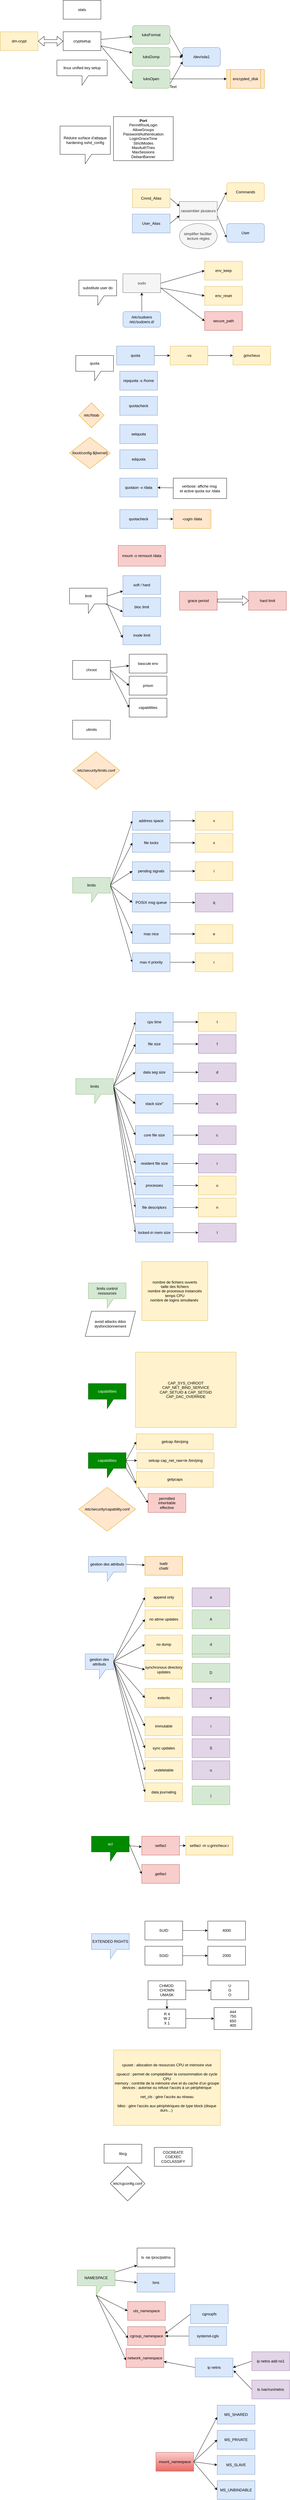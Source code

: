 <mxfile>
    <diagram id="hJlC-j1czO7JjAZC4sD-" name="Page-1">
        <mxGraphModel dx="1338" dy="501" grid="1" gridSize="10" guides="1" tooltips="1" connect="1" arrows="1" fold="1" page="1" pageScale="1" pageWidth="827" pageHeight="1169" math="0" shadow="0">
            <root>
                <mxCell id="0"/>
                <mxCell id="1" parent="0"/>
                <mxCell id="2" value="stats" style="rounded=0;whiteSpace=wrap;html=1;" vertex="1" parent="1">
                    <mxGeometry x="50" y="20" width="120" height="60" as="geometry"/>
                </mxCell>
                <mxCell id="16" style="edgeStyle=none;html=1;" edge="1" parent="1" source="3" target="5">
                    <mxGeometry relative="1" as="geometry"/>
                </mxCell>
                <mxCell id="17" style="edgeStyle=none;html=1;exitX=1;exitY=0.75;exitDx=0;exitDy=0;" edge="1" parent="1" source="3" target="6">
                    <mxGeometry relative="1" as="geometry"/>
                </mxCell>
                <mxCell id="18" style="edgeStyle=none;html=1;exitX=1;exitY=0.75;exitDx=0;exitDy=0;entryX=0;entryY=0.75;entryDx=0;entryDy=0;" edge="1" parent="1" source="3" target="7">
                    <mxGeometry relative="1" as="geometry"/>
                </mxCell>
                <mxCell id="3" value="cryptsetup" style="rounded=0;whiteSpace=wrap;html=1;" vertex="1" parent="1">
                    <mxGeometry x="50" y="120" width="120" height="60" as="geometry"/>
                </mxCell>
                <mxCell id="22" style="edgeStyle=none;html=1;exitX=1;exitY=0.5;exitDx=0;exitDy=0;entryX=0;entryY=0.5;entryDx=0;entryDy=0;" edge="1" parent="1" source="5" target="13">
                    <mxGeometry relative="1" as="geometry"/>
                </mxCell>
                <mxCell id="5" value="luksFormat" style="rounded=1;whiteSpace=wrap;html=1;fillColor=#d5e8d4;strokeColor=#82b366;" vertex="1" parent="1">
                    <mxGeometry x="270" y="100" width="120" height="60" as="geometry"/>
                </mxCell>
                <mxCell id="19" style="edgeStyle=none;html=1;exitX=1;exitY=0.5;exitDx=0;exitDy=0;" edge="1" parent="1" source="6" target="13">
                    <mxGeometry relative="1" as="geometry"/>
                </mxCell>
                <mxCell id="6" value="luksDump" style="rounded=1;whiteSpace=wrap;html=1;fillColor=#d5e8d4;strokeColor=#82b366;" vertex="1" parent="1">
                    <mxGeometry x="270" y="170" width="120" height="60" as="geometry"/>
                </mxCell>
                <mxCell id="20" style="edgeStyle=none;html=1;exitX=1;exitY=0.5;exitDx=0;exitDy=0;" edge="1" parent="1" source="7" target="12">
                    <mxGeometry relative="1" as="geometry">
                        <Array as="points">
                            <mxPoint x="410" y="270"/>
                        </Array>
                    </mxGeometry>
                </mxCell>
                <mxCell id="21" style="edgeStyle=none;html=1;exitX=1;exitY=0.75;exitDx=0;exitDy=0;entryX=0;entryY=0.75;entryDx=0;entryDy=0;" edge="1" parent="1" source="7" target="13">
                    <mxGeometry relative="1" as="geometry"/>
                </mxCell>
                <mxCell id="7" value="luksOpen" style="rounded=1;whiteSpace=wrap;html=1;fillColor=#d5e8d4;strokeColor=#82b366;" vertex="1" parent="1">
                    <mxGeometry x="270" y="240" width="120" height="60" as="geometry"/>
                </mxCell>
                <mxCell id="12" value="encrypted_disk" style="shape=process;whiteSpace=wrap;html=1;backgroundOutline=1;fillColor=#ffe6cc;strokeColor=#d79b00;" vertex="1" parent="1">
                    <mxGeometry x="570" y="240" width="120" height="60" as="geometry"/>
                </mxCell>
                <mxCell id="13" value="/dev/sda1" style="rounded=1;whiteSpace=wrap;html=1;fillColor=#dae8fc;strokeColor=#6c8ebf;" vertex="1" parent="1">
                    <mxGeometry x="430" y="170" width="120" height="60" as="geometry"/>
                </mxCell>
                <mxCell id="23" value="Text" style="text;html=1;strokeColor=none;fillColor=none;align=center;verticalAlign=middle;whiteSpace=wrap;rounded=0;" vertex="1" parent="1">
                    <mxGeometry x="370" y="280" width="60" height="30" as="geometry"/>
                </mxCell>
                <mxCell id="25" value="linux unified key setup" style="shape=callout;whiteSpace=wrap;html=1;perimeter=calloutPerimeter;" vertex="1" parent="1">
                    <mxGeometry x="30" y="210" width="160" height="80" as="geometry"/>
                </mxCell>
                <mxCell id="26" value="dm-crypt" style="rounded=0;whiteSpace=wrap;html=1;fillColor=#fff2cc;strokeColor=#d6b656;" vertex="1" parent="1">
                    <mxGeometry x="-150" y="120" width="120" height="60" as="geometry"/>
                </mxCell>
                <mxCell id="28" value="" style="shape=flexArrow;endArrow=classic;startArrow=classic;html=1;entryX=0;entryY=0.5;entryDx=0;entryDy=0;exitX=1;exitY=0.5;exitDx=0;exitDy=0;" edge="1" parent="1" source="26" target="3">
                    <mxGeometry width="100" height="100" relative="1" as="geometry">
                        <mxPoint x="-110" y="170" as="sourcePoint"/>
                        <mxPoint x="-10" y="70" as="targetPoint"/>
                    </mxGeometry>
                </mxCell>
                <mxCell id="29" value="&lt;b&gt;Port&lt;br&gt;&lt;/b&gt;PermitRootLogin&lt;br&gt;AllowGroups&lt;br&gt;PasswordAuthentication&lt;br&gt;LoginGraceTime&lt;br&gt;StrictModes&lt;br&gt;MaxAuthTries&lt;br&gt;MaxSessions&lt;br&gt;DebianBanner" style="rounded=0;whiteSpace=wrap;html=1;" vertex="1" parent="1">
                    <mxGeometry x="210" y="390" width="190" height="140" as="geometry"/>
                </mxCell>
                <mxCell id="30" value="Réduire surface d'attaque&lt;br&gt;hardening sshd_config" style="shape=callout;whiteSpace=wrap;html=1;perimeter=calloutPerimeter;" vertex="1" parent="1">
                    <mxGeometry x="40" y="420" width="160" height="120" as="geometry"/>
                </mxCell>
                <mxCell id="36" style="edgeStyle=none;html=1;exitX=1;exitY=0.5;exitDx=0;exitDy=0;entryX=0;entryY=0.25;entryDx=0;entryDy=0;" edge="1" parent="1" source="31" target="33">
                    <mxGeometry relative="1" as="geometry"/>
                </mxCell>
                <mxCell id="31" value="Cmnd_Alias" style="rounded=0;whiteSpace=wrap;html=1;fillColor=#fff2cc;strokeColor=#d6b656;" vertex="1" parent="1">
                    <mxGeometry x="270" y="620" width="120" height="60" as="geometry"/>
                </mxCell>
                <mxCell id="37" style="edgeStyle=none;html=1;exitX=1;exitY=0.5;exitDx=0;exitDy=0;entryX=0;entryY=0.75;entryDx=0;entryDy=0;" edge="1" parent="1" source="32" target="33">
                    <mxGeometry relative="1" as="geometry"/>
                </mxCell>
                <mxCell id="32" value="User_Alias" style="rounded=0;whiteSpace=wrap;html=1;fillColor=#dae8fc;strokeColor=#6c8ebf;" vertex="1" parent="1">
                    <mxGeometry x="270" y="700" width="120" height="60" as="geometry"/>
                </mxCell>
                <mxCell id="38" style="edgeStyle=none;html=1;exitX=1;exitY=0.5;exitDx=0;exitDy=0;entryX=0;entryY=0.5;entryDx=0;entryDy=0;" edge="1" parent="1" source="33" target="35">
                    <mxGeometry relative="1" as="geometry"/>
                </mxCell>
                <mxCell id="39" style="edgeStyle=none;html=1;exitX=1;exitY=0.75;exitDx=0;exitDy=0;entryX=0;entryY=0.75;entryDx=0;entryDy=0;" edge="1" parent="1" source="33" target="34">
                    <mxGeometry relative="1" as="geometry"/>
                </mxCell>
                <mxCell id="33" value="rassembler plusieurs" style="rounded=0;whiteSpace=wrap;html=1;fillColor=#f5f5f5;fontColor=#333333;strokeColor=#666666;" vertex="1" parent="1">
                    <mxGeometry x="420" y="660" width="120" height="60" as="geometry"/>
                </mxCell>
                <mxCell id="34" value="User" style="rounded=1;whiteSpace=wrap;html=1;fillColor=#dae8fc;strokeColor=#6c8ebf;" vertex="1" parent="1">
                    <mxGeometry x="570" y="730" width="120" height="60" as="geometry"/>
                </mxCell>
                <mxCell id="35" value="Commands" style="rounded=1;whiteSpace=wrap;html=1;fillColor=#fff2cc;strokeColor=#d6b656;" vertex="1" parent="1">
                    <mxGeometry x="570" y="600" width="120" height="60" as="geometry"/>
                </mxCell>
                <mxCell id="40" value="simplifier faciliter&amp;nbsp;&lt;br&gt;lecture règles" style="ellipse;whiteSpace=wrap;html=1;fillColor=#f5f5f5;fontColor=#333333;strokeColor=#666666;" vertex="1" parent="1">
                    <mxGeometry x="420" y="730" width="120" height="80" as="geometry"/>
                </mxCell>
                <mxCell id="41" value="env_keep" style="rounded=0;whiteSpace=wrap;html=1;fillColor=#fff2cc;strokeColor=#d6b656;" vertex="1" parent="1">
                    <mxGeometry x="500" y="850" width="120" height="60" as="geometry"/>
                </mxCell>
                <mxCell id="42" value="env_reset" style="rounded=0;whiteSpace=wrap;html=1;fillColor=#fff2cc;strokeColor=#d6b656;" vertex="1" parent="1">
                    <mxGeometry x="500" y="930" width="120" height="60" as="geometry"/>
                </mxCell>
                <mxCell id="44" style="edgeStyle=none;html=1;exitX=1;exitY=0.5;exitDx=0;exitDy=0;entryX=0;entryY=0.5;entryDx=0;entryDy=0;" edge="1" parent="1" source="43" target="41">
                    <mxGeometry relative="1" as="geometry"/>
                </mxCell>
                <mxCell id="45" style="edgeStyle=none;html=1;exitX=1;exitY=0.75;exitDx=0;exitDy=0;entryX=0;entryY=0.5;entryDx=0;entryDy=0;" edge="1" parent="1" source="43" target="42">
                    <mxGeometry relative="1" as="geometry"/>
                </mxCell>
                <mxCell id="47" style="edgeStyle=none;html=1;exitX=1;exitY=0.75;exitDx=0;exitDy=0;entryX=0;entryY=0.5;entryDx=0;entryDy=0;" edge="1" parent="1" source="43" target="46">
                    <mxGeometry relative="1" as="geometry"/>
                </mxCell>
                <mxCell id="43" value="sudo" style="rounded=0;whiteSpace=wrap;html=1;fillColor=#f5f5f5;fontColor=#333333;strokeColor=#666666;" vertex="1" parent="1">
                    <mxGeometry x="240" y="890" width="120" height="60" as="geometry"/>
                </mxCell>
                <mxCell id="46" value="secure_path" style="rounded=0;whiteSpace=wrap;html=1;fillColor=#f8cecc;strokeColor=#b85450;" vertex="1" parent="1">
                    <mxGeometry x="500" y="1010" width="120" height="60" as="geometry"/>
                </mxCell>
                <mxCell id="50" style="edgeStyle=none;html=1;entryX=0.5;entryY=1;entryDx=0;entryDy=0;" edge="1" parent="1" source="49" target="43">
                    <mxGeometry relative="1" as="geometry"/>
                </mxCell>
                <mxCell id="49" value="/etc/sudoers&lt;br&gt;/etc/sudoers.d/" style="rounded=1;whiteSpace=wrap;html=1;fillColor=#dae8fc;strokeColor=#6c8ebf;" vertex="1" parent="1">
                    <mxGeometry x="240" y="1010" width="120" height="50" as="geometry"/>
                </mxCell>
                <mxCell id="51" value="substitute user do" style="shape=callout;whiteSpace=wrap;html=1;perimeter=calloutPerimeter;" vertex="1" parent="1">
                    <mxGeometry x="100" y="910" width="120" height="80" as="geometry"/>
                </mxCell>
                <mxCell id="73" style="edgeStyle=none;html=1;exitX=1;exitY=0.5;exitDx=0;exitDy=0;entryX=0;entryY=0.5;entryDx=0;entryDy=0;" edge="1" parent="1" source="52" target="54">
                    <mxGeometry relative="1" as="geometry"/>
                </mxCell>
                <mxCell id="52" value="quota" style="rounded=0;whiteSpace=wrap;html=1;fillColor=#dae8fc;strokeColor=#6c8ebf;" vertex="1" parent="1">
                    <mxGeometry x="220" y="1120" width="120" height="60" as="geometry"/>
                </mxCell>
                <mxCell id="58" value="" style="edgeStyle=none;html=1;" edge="1" parent="1" source="54" target="57">
                    <mxGeometry relative="1" as="geometry"/>
                </mxCell>
                <mxCell id="54" value="-vs" style="rounded=0;whiteSpace=wrap;html=1;fillColor=#fff2cc;strokeColor=#d6b656;" vertex="1" parent="1">
                    <mxGeometry x="390" y="1120" width="120" height="60" as="geometry"/>
                </mxCell>
                <mxCell id="57" value="grincheux" style="rounded=0;whiteSpace=wrap;html=1;fillColor=#fff2cc;strokeColor=#d6b656;" vertex="1" parent="1">
                    <mxGeometry x="590" y="1120" width="120" height="60" as="geometry"/>
                </mxCell>
                <mxCell id="59" value="repquota -s /home" style="whiteSpace=wrap;html=1;fillColor=#dae8fc;strokeColor=#6c8ebf;" vertex="1" parent="1">
                    <mxGeometry x="230" y="1200" width="120" height="60" as="geometry"/>
                </mxCell>
                <mxCell id="60" value="quota" style="shape=callout;whiteSpace=wrap;html=1;perimeter=calloutPerimeter;" vertex="1" parent="1">
                    <mxGeometry x="90" y="1150" width="120" height="80" as="geometry"/>
                </mxCell>
                <mxCell id="61" value="quotacheck" style="rounded=0;whiteSpace=wrap;html=1;fillColor=#dae8fc;strokeColor=#6c8ebf;" vertex="1" parent="1">
                    <mxGeometry x="230" y="1280" width="120" height="60" as="geometry"/>
                </mxCell>
                <mxCell id="62" value="setfacl -m u:grincheux:r" style="rounded=0;whiteSpace=wrap;html=1;fillColor=#fff2cc;strokeColor=#d6b656;" vertex="1" parent="1">
                    <mxGeometry x="440" y="5860" width="150" height="60" as="geometry"/>
                </mxCell>
                <mxCell id="63" value="setquota" style="whiteSpace=wrap;html=1;fillColor=#dae8fc;strokeColor=#6c8ebf;" vertex="1" parent="1">
                    <mxGeometry x="230" y="1370" width="120" height="60" as="geometry"/>
                </mxCell>
                <mxCell id="64" value="edquota" style="whiteSpace=wrap;html=1;fillColor=#dae8fc;strokeColor=#6c8ebf;" vertex="1" parent="1">
                    <mxGeometry x="230" y="1450" width="120" height="60" as="geometry"/>
                </mxCell>
                <mxCell id="65" value="quotaon -v /data" style="whiteSpace=wrap;html=1;fillColor=#dae8fc;strokeColor=#6c8ebf;" vertex="1" parent="1">
                    <mxGeometry x="230" y="1540" width="120" height="60" as="geometry"/>
                </mxCell>
                <mxCell id="67" style="edgeStyle=none;html=1;entryX=1;entryY=0.5;entryDx=0;entryDy=0;" edge="1" parent="1" source="66" target="65">
                    <mxGeometry relative="1" as="geometry"/>
                </mxCell>
                <mxCell id="66" value="verbose: affiche msg&amp;nbsp;&lt;br&gt;et active quota sur /data" style="whiteSpace=wrap;html=1;" vertex="1" parent="1">
                    <mxGeometry x="400" y="1540" width="170" height="65" as="geometry"/>
                </mxCell>
                <mxCell id="71" style="edgeStyle=none;html=1;exitX=1;exitY=0.5;exitDx=0;exitDy=0;entryX=0;entryY=0.5;entryDx=0;entryDy=0;" edge="1" parent="1" source="68" target="70">
                    <mxGeometry relative="1" as="geometry"/>
                </mxCell>
                <mxCell id="68" value="quotacheck" style="whiteSpace=wrap;html=1;fillColor=#dae8fc;strokeColor=#6c8ebf;" vertex="1" parent="1">
                    <mxGeometry x="230" y="1640" width="120" height="60" as="geometry"/>
                </mxCell>
                <mxCell id="70" value="-cugm /data" style="whiteSpace=wrap;html=1;fillColor=#ffe6cc;strokeColor=#d79b00;" vertex="1" parent="1">
                    <mxGeometry x="400" y="1640" width="120" height="60" as="geometry"/>
                </mxCell>
                <mxCell id="72" value="mount -o remount /data" style="rounded=0;whiteSpace=wrap;html=1;fillColor=#f8cecc;strokeColor=#b85450;" vertex="1" parent="1">
                    <mxGeometry x="225" y="1754" width="150" height="66" as="geometry"/>
                </mxCell>
                <mxCell id="75" value="/etc/fstab" style="rhombus;whiteSpace=wrap;html=1;fillColor=#ffe6cc;strokeColor=#d79b00;" vertex="1" parent="1">
                    <mxGeometry x="100" y="1300" width="80" height="80" as="geometry"/>
                </mxCell>
                <mxCell id="76" value="/boot/config-${kernel}" style="rhombus;whiteSpace=wrap;html=1;fillColor=#ffe6cc;strokeColor=#d79b00;" vertex="1" parent="1">
                    <mxGeometry x="70" y="1410" width="130" height="100" as="geometry"/>
                </mxCell>
                <mxCell id="84" style="edgeStyle=none;html=1;exitX=0;exitY=0;exitDx=120;exitDy=25;exitPerimeter=0;" edge="1" parent="1" source="77" target="79">
                    <mxGeometry relative="1" as="geometry"/>
                </mxCell>
                <mxCell id="85" style="edgeStyle=none;html=1;entryX=0;entryY=0.75;entryDx=0;entryDy=0;" edge="1" parent="1" source="77" target="81">
                    <mxGeometry relative="1" as="geometry"/>
                </mxCell>
                <mxCell id="87" style="edgeStyle=none;html=1;exitX=0;exitY=0;exitDx=120;exitDy=50;exitPerimeter=0;entryX=-0.008;entryY=0.633;entryDx=0;entryDy=0;entryPerimeter=0;" edge="1" parent="1" source="77" target="83">
                    <mxGeometry relative="1" as="geometry"/>
                </mxCell>
                <mxCell id="77" value="limit" style="shape=callout;whiteSpace=wrap;html=1;perimeter=calloutPerimeter;" vertex="1" parent="1">
                    <mxGeometry x="70" y="1890" width="120" height="80" as="geometry"/>
                </mxCell>
                <mxCell id="79" value="soft / hard" style="rounded=0;whiteSpace=wrap;html=1;fillColor=#dae8fc;strokeColor=#6c8ebf;" vertex="1" parent="1">
                    <mxGeometry x="240" y="1850" width="120" height="60" as="geometry"/>
                </mxCell>
                <mxCell id="81" value="bloc limit" style="rounded=0;whiteSpace=wrap;html=1;fillColor=#dae8fc;strokeColor=#6c8ebf;" vertex="1" parent="1">
                    <mxGeometry x="240" y="1920" width="120" height="60" as="geometry"/>
                </mxCell>
                <mxCell id="83" value="inode limit" style="rounded=0;whiteSpace=wrap;html=1;fillColor=#dae8fc;strokeColor=#6c8ebf;" vertex="1" parent="1">
                    <mxGeometry x="240" y="2010" width="120" height="60" as="geometry"/>
                </mxCell>
                <mxCell id="88" value="grace period" style="rounded=0;whiteSpace=wrap;html=1;fillColor=#f8cecc;strokeColor=#b85450;" vertex="1" parent="1">
                    <mxGeometry x="420" y="1900" width="120" height="60" as="geometry"/>
                </mxCell>
                <mxCell id="89" value="" style="shape=flexArrow;endArrow=classic;html=1;" edge="1" parent="1">
                    <mxGeometry width="50" height="50" relative="1" as="geometry">
                        <mxPoint x="540" y="1929.5" as="sourcePoint"/>
                        <mxPoint x="640" y="1929.5" as="targetPoint"/>
                    </mxGeometry>
                </mxCell>
                <mxCell id="90" value="hard limit" style="whiteSpace=wrap;html=1;fillColor=#f8cecc;strokeColor=#b85450;" vertex="1" parent="1">
                    <mxGeometry x="640" y="1900" width="120" height="60" as="geometry"/>
                </mxCell>
                <mxCell id="100" style="edgeStyle=none;html=1;" edge="1" parent="1" source="91" target="94">
                    <mxGeometry relative="1" as="geometry"/>
                </mxCell>
                <mxCell id="101" style="edgeStyle=none;html=1;exitX=1;exitY=0.5;exitDx=0;exitDy=0;entryX=0;entryY=0.5;entryDx=0;entryDy=0;" edge="1" parent="1" source="91" target="95">
                    <mxGeometry relative="1" as="geometry"/>
                </mxCell>
                <mxCell id="102" style="edgeStyle=none;html=1;exitX=1;exitY=0.5;exitDx=0;exitDy=0;entryX=0;entryY=0.5;entryDx=0;entryDy=0;" edge="1" parent="1" source="91" target="97">
                    <mxGeometry relative="1" as="geometry"/>
                </mxCell>
                <mxCell id="91" value="chroot" style="whiteSpace=wrap;html=1;" vertex="1" parent="1">
                    <mxGeometry x="80" y="2120" width="120" height="60" as="geometry"/>
                </mxCell>
                <mxCell id="94" value="bascule env" style="whiteSpace=wrap;html=1;" vertex="1" parent="1">
                    <mxGeometry x="260" y="2100" width="120" height="60" as="geometry"/>
                </mxCell>
                <mxCell id="95" value="prison" style="whiteSpace=wrap;html=1;" vertex="1" parent="1">
                    <mxGeometry x="260" y="2170" width="120" height="60" as="geometry"/>
                </mxCell>
                <mxCell id="97" value="capabilities" style="whiteSpace=wrap;html=1;" vertex="1" parent="1">
                    <mxGeometry x="260" y="2240" width="120" height="60" as="geometry"/>
                </mxCell>
                <mxCell id="98" value="ulimits" style="whiteSpace=wrap;html=1;" vertex="1" parent="1">
                    <mxGeometry x="80" y="2310" width="120" height="60" as="geometry"/>
                </mxCell>
                <mxCell id="99" value="/etc/security/limits.conf" style="rhombus;whiteSpace=wrap;html=1;fillColor=#ffe6cc;strokeColor=#d79b00;" vertex="1" parent="1">
                    <mxGeometry x="80" y="2410" width="150" height="120" as="geometry"/>
                </mxCell>
                <mxCell id="125" style="edgeStyle=none;html=1;exitX=0;exitY=0;exitDx=120;exitDy=25;exitPerimeter=0;entryX=0;entryY=0.5;entryDx=0;entryDy=0;" edge="1" parent="1" source="103" target="106">
                    <mxGeometry relative="1" as="geometry"/>
                </mxCell>
                <mxCell id="126" style="edgeStyle=none;html=1;exitX=0;exitY=0;exitDx=120;exitDy=25;exitPerimeter=0;entryX=0;entryY=0.5;entryDx=0;entryDy=0;" edge="1" parent="1" source="103" target="107">
                    <mxGeometry relative="1" as="geometry"/>
                </mxCell>
                <mxCell id="127" style="edgeStyle=none;html=1;exitX=0;exitY=0;exitDx=120;exitDy=25;exitPerimeter=0;entryX=0;entryY=0.5;entryDx=0;entryDy=0;" edge="1" parent="1" source="103" target="108">
                    <mxGeometry relative="1" as="geometry"/>
                </mxCell>
                <mxCell id="128" style="edgeStyle=none;html=1;exitX=0;exitY=0;exitDx=120;exitDy=25;exitPerimeter=0;entryX=0;entryY=0.5;entryDx=0;entryDy=0;" edge="1" parent="1" source="103" target="109">
                    <mxGeometry relative="1" as="geometry"/>
                </mxCell>
                <mxCell id="129" style="edgeStyle=none;html=1;exitX=0;exitY=0;exitDx=120;exitDy=25;exitPerimeter=0;entryX=0;entryY=0.5;entryDx=0;entryDy=0;" edge="1" parent="1" source="103" target="110">
                    <mxGeometry relative="1" as="geometry"/>
                </mxCell>
                <mxCell id="130" style="edgeStyle=none;html=1;exitX=0;exitY=0;exitDx=120;exitDy=25;exitPerimeter=0;entryX=0;entryY=0.5;entryDx=0;entryDy=0;" edge="1" parent="1" source="103" target="111">
                    <mxGeometry relative="1" as="geometry"/>
                </mxCell>
                <mxCell id="103" value="limits" style="shape=callout;whiteSpace=wrap;html=1;perimeter=calloutPerimeter;fillColor=#d5e8d4;strokeColor=#82b366;" vertex="1" parent="1">
                    <mxGeometry x="80" y="2810" width="120" height="80" as="geometry"/>
                </mxCell>
                <mxCell id="113" value="" style="edgeStyle=none;html=1;" edge="1" parent="1" source="106" target="112">
                    <mxGeometry relative="1" as="geometry"/>
                </mxCell>
                <mxCell id="106" value="address space" style="rounded=0;whiteSpace=wrap;html=1;fillColor=#dae8fc;strokeColor=#6c8ebf;" vertex="1" parent="1">
                    <mxGeometry x="270" y="2600" width="120" height="60" as="geometry"/>
                </mxCell>
                <mxCell id="116" value="" style="edgeStyle=none;html=1;" edge="1" parent="1" source="107" target="115">
                    <mxGeometry relative="1" as="geometry"/>
                </mxCell>
                <mxCell id="107" value="file locks" style="whiteSpace=wrap;html=1;fillColor=#dae8fc;strokeColor=#6c8ebf;" vertex="1" parent="1">
                    <mxGeometry x="270" y="2670" width="120" height="60" as="geometry"/>
                </mxCell>
                <mxCell id="118" value="" style="edgeStyle=none;html=1;" edge="1" parent="1" source="108" target="117">
                    <mxGeometry relative="1" as="geometry"/>
                </mxCell>
                <mxCell id="108" value="pending signals" style="whiteSpace=wrap;html=1;fillColor=#dae8fc;strokeColor=#6c8ebf;" vertex="1" parent="1">
                    <mxGeometry x="270" y="2760" width="120" height="60" as="geometry"/>
                </mxCell>
                <mxCell id="120" value="" style="edgeStyle=none;html=1;" edge="1" parent="1" source="109" target="119">
                    <mxGeometry relative="1" as="geometry"/>
                </mxCell>
                <mxCell id="109" value="POSIX msg queue" style="whiteSpace=wrap;html=1;fillColor=#dae8fc;strokeColor=#6c8ebf;" vertex="1" parent="1">
                    <mxGeometry x="270" y="2860" width="120" height="60" as="geometry"/>
                </mxCell>
                <mxCell id="122" value="" style="edgeStyle=none;html=1;" edge="1" parent="1" source="110" target="121">
                    <mxGeometry relative="1" as="geometry"/>
                </mxCell>
                <mxCell id="110" value="max nice" style="whiteSpace=wrap;html=1;fillColor=#dae8fc;strokeColor=#6c8ebf;" vertex="1" parent="1">
                    <mxGeometry x="270" y="2960" width="120" height="60" as="geometry"/>
                </mxCell>
                <mxCell id="124" value="" style="edgeStyle=none;html=1;" edge="1" parent="1" source="111" target="123">
                    <mxGeometry relative="1" as="geometry"/>
                </mxCell>
                <mxCell id="111" value="max rt priority" style="whiteSpace=wrap;html=1;fillColor=#dae8fc;strokeColor=#6c8ebf;" vertex="1" parent="1">
                    <mxGeometry x="270" y="3050" width="120" height="60" as="geometry"/>
                </mxCell>
                <mxCell id="112" value="v" style="rounded=0;whiteSpace=wrap;html=1;fillColor=#fff2cc;strokeColor=#d6b656;" vertex="1" parent="1">
                    <mxGeometry x="470" y="2600" width="120" height="60" as="geometry"/>
                </mxCell>
                <mxCell id="115" value="x" style="whiteSpace=wrap;html=1;fillColor=#fff2cc;strokeColor=#d6b656;" vertex="1" parent="1">
                    <mxGeometry x="470" y="2670" width="120" height="60" as="geometry"/>
                </mxCell>
                <mxCell id="117" value="i" style="whiteSpace=wrap;html=1;fillColor=#fff2cc;strokeColor=#d6b656;" vertex="1" parent="1">
                    <mxGeometry x="470" y="2760" width="120" height="60" as="geometry"/>
                </mxCell>
                <mxCell id="119" value="q" style="whiteSpace=wrap;html=1;fillColor=#e1d5e7;strokeColor=#9673a6;" vertex="1" parent="1">
                    <mxGeometry x="470" y="2860" width="120" height="60" as="geometry"/>
                </mxCell>
                <mxCell id="121" value="e" style="whiteSpace=wrap;html=1;fillColor=#fff2cc;strokeColor=#d6b656;" vertex="1" parent="1">
                    <mxGeometry x="470" y="2960" width="120" height="60" as="geometry"/>
                </mxCell>
                <mxCell id="123" value="r" style="whiteSpace=wrap;html=1;fillColor=#fff2cc;strokeColor=#d6b656;" vertex="1" parent="1">
                    <mxGeometry x="470" y="3050" width="120" height="60" as="geometry"/>
                </mxCell>
                <mxCell id="131" style="edgeStyle=none;html=1;exitX=0;exitY=0;exitDx=120;exitDy=25;exitPerimeter=0;entryX=0;entryY=0.5;entryDx=0;entryDy=0;" edge="1" source="137" target="139" parent="1">
                    <mxGeometry relative="1" as="geometry"/>
                </mxCell>
                <mxCell id="132" style="edgeStyle=none;html=1;exitX=0;exitY=0;exitDx=120;exitDy=25;exitPerimeter=0;entryX=0;entryY=0.5;entryDx=0;entryDy=0;" edge="1" source="137" target="141" parent="1">
                    <mxGeometry relative="1" as="geometry"/>
                </mxCell>
                <mxCell id="133" style="edgeStyle=none;html=1;exitX=0;exitY=0;exitDx=120;exitDy=25;exitPerimeter=0;entryX=0;entryY=0.5;entryDx=0;entryDy=0;" edge="1" source="137" target="143" parent="1">
                    <mxGeometry relative="1" as="geometry"/>
                </mxCell>
                <mxCell id="134" style="edgeStyle=none;html=1;exitX=0;exitY=0;exitDx=120;exitDy=25;exitPerimeter=0;entryX=0;entryY=0.5;entryDx=0;entryDy=0;" edge="1" source="137" target="145" parent="1">
                    <mxGeometry relative="1" as="geometry"/>
                </mxCell>
                <mxCell id="135" style="edgeStyle=none;html=1;exitX=0;exitY=0;exitDx=120;exitDy=25;exitPerimeter=0;entryX=0;entryY=0.5;entryDx=0;entryDy=0;" edge="1" source="137" target="147" parent="1">
                    <mxGeometry relative="1" as="geometry"/>
                </mxCell>
                <mxCell id="136" style="edgeStyle=none;html=1;exitX=0;exitY=0;exitDx=120;exitDy=25;exitPerimeter=0;entryX=0;entryY=0.5;entryDx=0;entryDy=0;" edge="1" source="137" target="149" parent="1">
                    <mxGeometry relative="1" as="geometry"/>
                </mxCell>
                <mxCell id="167" style="edgeStyle=none;html=1;exitX=0;exitY=0;exitDx=120;exitDy=25;exitPerimeter=0;entryX=0;entryY=0.5;entryDx=0;entryDy=0;" edge="1" parent="1" source="137" target="157">
                    <mxGeometry relative="1" as="geometry"/>
                </mxCell>
                <mxCell id="168" style="edgeStyle=none;html=1;exitX=0;exitY=0;exitDx=120;exitDy=25;exitPerimeter=0;entryX=0;entryY=0.5;entryDx=0;entryDy=0;" edge="1" parent="1" source="137" target="158">
                    <mxGeometry relative="1" as="geometry"/>
                </mxCell>
                <mxCell id="169" style="edgeStyle=none;html=1;exitX=0;exitY=0;exitDx=120;exitDy=25;exitPerimeter=0;entryX=0;entryY=0.5;entryDx=0;entryDy=0;" edge="1" parent="1" source="137" target="159">
                    <mxGeometry relative="1" as="geometry"/>
                </mxCell>
                <mxCell id="137" value="limits" style="shape=callout;whiteSpace=wrap;html=1;perimeter=calloutPerimeter;fillColor=#d5e8d4;strokeColor=#82b366;" vertex="1" parent="1">
                    <mxGeometry x="90" y="3450" width="120" height="80" as="geometry"/>
                </mxCell>
                <mxCell id="138" value="" style="edgeStyle=none;html=1;" edge="1" source="139" target="150" parent="1">
                    <mxGeometry relative="1" as="geometry"/>
                </mxCell>
                <mxCell id="139" value="cpu time" style="rounded=0;whiteSpace=wrap;html=1;fillColor=#dae8fc;strokeColor=#6c8ebf;" vertex="1" parent="1">
                    <mxGeometry x="280" y="3240" width="120" height="60" as="geometry"/>
                </mxCell>
                <mxCell id="140" value="" style="edgeStyle=none;html=1;" edge="1" source="141" target="151" parent="1">
                    <mxGeometry relative="1" as="geometry"/>
                </mxCell>
                <mxCell id="141" value="file size" style="whiteSpace=wrap;html=1;fillColor=#dae8fc;strokeColor=#6c8ebf;" vertex="1" parent="1">
                    <mxGeometry x="280" y="3310" width="120" height="60" as="geometry"/>
                </mxCell>
                <mxCell id="142" value="" style="edgeStyle=none;html=1;" edge="1" source="143" target="152" parent="1">
                    <mxGeometry relative="1" as="geometry"/>
                </mxCell>
                <mxCell id="143" value="data seg size" style="whiteSpace=wrap;html=1;fillColor=#dae8fc;strokeColor=#6c8ebf;" vertex="1" parent="1">
                    <mxGeometry x="280" y="3400" width="120" height="60" as="geometry"/>
                </mxCell>
                <mxCell id="144" value="" style="edgeStyle=none;html=1;" edge="1" source="145" target="153" parent="1">
                    <mxGeometry relative="1" as="geometry"/>
                </mxCell>
                <mxCell id="145" value="stack size&quot;" style="whiteSpace=wrap;html=1;fillColor=#dae8fc;strokeColor=#6c8ebf;" vertex="1" parent="1">
                    <mxGeometry x="280" y="3500" width="120" height="60" as="geometry"/>
                </mxCell>
                <mxCell id="146" value="" style="edgeStyle=none;html=1;" edge="1" source="147" target="154" parent="1">
                    <mxGeometry relative="1" as="geometry"/>
                </mxCell>
                <mxCell id="147" value="core file size" style="whiteSpace=wrap;html=1;fillColor=#dae8fc;strokeColor=#6c8ebf;" vertex="1" parent="1">
                    <mxGeometry x="280" y="3600" width="120" height="60" as="geometry"/>
                </mxCell>
                <mxCell id="148" value="" style="edgeStyle=none;html=1;" edge="1" source="149" target="155" parent="1">
                    <mxGeometry relative="1" as="geometry"/>
                </mxCell>
                <mxCell id="149" value="resident file size" style="whiteSpace=wrap;html=1;fillColor=#dae8fc;strokeColor=#6c8ebf;" vertex="1" parent="1">
                    <mxGeometry x="280" y="3690" width="120" height="60" as="geometry"/>
                </mxCell>
                <mxCell id="150" value="t" style="rounded=0;whiteSpace=wrap;html=1;fillColor=#fff2cc;strokeColor=#d6b656;" vertex="1" parent="1">
                    <mxGeometry x="480" y="3240" width="120" height="60" as="geometry"/>
                </mxCell>
                <mxCell id="151" value="f" style="whiteSpace=wrap;html=1;fillColor=#e1d5e7;strokeColor=#9673a6;" vertex="1" parent="1">
                    <mxGeometry x="480" y="3310" width="120" height="60" as="geometry"/>
                </mxCell>
                <mxCell id="152" value="d" style="whiteSpace=wrap;html=1;fillColor=#e1d5e7;strokeColor=#9673a6;" vertex="1" parent="1">
                    <mxGeometry x="480" y="3400" width="120" height="60" as="geometry"/>
                </mxCell>
                <mxCell id="153" value="s" style="whiteSpace=wrap;html=1;fillColor=#e1d5e7;strokeColor=#9673a6;" vertex="1" parent="1">
                    <mxGeometry x="480" y="3500" width="120" height="60" as="geometry"/>
                </mxCell>
                <mxCell id="154" value="c" style="whiteSpace=wrap;html=1;fillColor=#e1d5e7;strokeColor=#9673a6;" vertex="1" parent="1">
                    <mxGeometry x="480" y="3600" width="120" height="60" as="geometry"/>
                </mxCell>
                <mxCell id="155" value="r" style="whiteSpace=wrap;html=1;fillColor=#e1d5e7;strokeColor=#9673a6;" vertex="1" parent="1">
                    <mxGeometry x="480" y="3690" width="120" height="60" as="geometry"/>
                </mxCell>
                <mxCell id="164" style="edgeStyle=none;html=1;exitX=1;exitY=0.5;exitDx=0;exitDy=0;" edge="1" parent="1" source="157" target="161">
                    <mxGeometry relative="1" as="geometry"/>
                </mxCell>
                <mxCell id="157" value="processes" style="whiteSpace=wrap;html=1;fillColor=#dae8fc;strokeColor=#6c8ebf;" vertex="1" parent="1">
                    <mxGeometry x="280" y="3760" width="120" height="60" as="geometry"/>
                </mxCell>
                <mxCell id="165" style="edgeStyle=none;html=1;exitX=1;exitY=0.5;exitDx=0;exitDy=0;entryX=0;entryY=0.5;entryDx=0;entryDy=0;" edge="1" parent="1" source="158" target="162">
                    <mxGeometry relative="1" as="geometry"/>
                </mxCell>
                <mxCell id="158" value="file descriptors" style="whiteSpace=wrap;html=1;fillColor=#dae8fc;strokeColor=#6c8ebf;" vertex="1" parent="1">
                    <mxGeometry x="280" y="3830" width="120" height="60" as="geometry"/>
                </mxCell>
                <mxCell id="166" style="edgeStyle=none;html=1;exitX=1;exitY=0.5;exitDx=0;exitDy=0;" edge="1" parent="1" source="159" target="163">
                    <mxGeometry relative="1" as="geometry"/>
                </mxCell>
                <mxCell id="159" value="locked-in mem size" style="whiteSpace=wrap;html=1;fillColor=#dae8fc;strokeColor=#6c8ebf;" vertex="1" parent="1">
                    <mxGeometry x="280" y="3910" width="120" height="60" as="geometry"/>
                </mxCell>
                <mxCell id="161" value="u" style="whiteSpace=wrap;html=1;fillColor=#fff2cc;strokeColor=#d6b656;" vertex="1" parent="1">
                    <mxGeometry x="480" y="3760" width="120" height="60" as="geometry"/>
                </mxCell>
                <mxCell id="162" value="n" style="whiteSpace=wrap;html=1;fillColor=#fff2cc;strokeColor=#d6b656;" vertex="1" parent="1">
                    <mxGeometry x="480" y="3830" width="120" height="60" as="geometry"/>
                </mxCell>
                <mxCell id="163" value="l" style="whiteSpace=wrap;html=1;fillColor=#e1d5e7;strokeColor=#9673a6;" vertex="1" parent="1">
                    <mxGeometry x="480" y="3910" width="120" height="60" as="geometry"/>
                </mxCell>
                <mxCell id="170" value="nombre de fichiers ouverts&lt;br/&gt;taille des fichiers&lt;br/&gt;nombre de processus instanciés&lt;br/&gt;temps CPU&lt;br/&gt;nombre de logins simultanés&amp;nbsp;" style="whiteSpace=wrap;html=1;fillColor=#fff2cc;strokeColor=#d6b656;" vertex="1" parent="1">
                    <mxGeometry x="300" y="4032" width="210" height="188" as="geometry"/>
                </mxCell>
                <mxCell id="171" value="limits control ressources" style="shape=callout;whiteSpace=wrap;html=1;perimeter=calloutPerimeter;fillColor=#d5e8d4;strokeColor=#82b366;" vertex="1" parent="1">
                    <mxGeometry x="130" y="4100" width="120" height="80" as="geometry"/>
                </mxCell>
                <mxCell id="173" value="avoid attacks ddos&lt;br&gt;dysfonctionnement" style="shape=parallelogram;perimeter=parallelogramPerimeter;whiteSpace=wrap;html=1;fixedSize=1;" vertex="1" parent="1">
                    <mxGeometry x="120" y="4190" width="160" height="80" as="geometry"/>
                </mxCell>
                <mxCell id="174" value="CAP_SYS_CHROOT&lt;br/&gt;CAP_NET_BIND_SERVICE&lt;br/&gt;CAP_SETUID &amp;amp; CAP_SETGID&lt;br/&gt;CAP_DAC_OVERRIDE" style="rounded=0;whiteSpace=wrap;html=1;fillColor=#fff2cc;strokeColor=#d6b656;" vertex="1" parent="1">
                    <mxGeometry x="280" y="4320" width="320" height="240" as="geometry"/>
                </mxCell>
                <mxCell id="175" value="capabilities" style="shape=callout;whiteSpace=wrap;html=1;perimeter=calloutPerimeter;fillColor=#008a00;fontColor=#ffffff;strokeColor=#005700;" vertex="1" parent="1">
                    <mxGeometry x="130" y="4420" width="120" height="80" as="geometry"/>
                </mxCell>
                <mxCell id="181" style="edgeStyle=none;html=1;exitX=0;exitY=0;exitDx=120;exitDy=25;exitPerimeter=0;" edge="1" parent="1" source="176" target="177">
                    <mxGeometry relative="1" as="geometry"/>
                </mxCell>
                <mxCell id="182" style="edgeStyle=none;html=1;exitX=0;exitY=0;exitDx=120;exitDy=25;exitPerimeter=0;entryX=0;entryY=0.75;entryDx=0;entryDy=0;" edge="1" parent="1" source="176" target="178">
                    <mxGeometry relative="1" as="geometry"/>
                </mxCell>
                <mxCell id="185" style="edgeStyle=none;html=1;exitX=0;exitY=0;exitDx=120;exitDy=25;exitPerimeter=0;entryX=0;entryY=0.5;entryDx=0;entryDy=0;" edge="1" parent="1" source="176" target="183">
                    <mxGeometry relative="1" as="geometry"/>
                </mxCell>
                <mxCell id="187" style="edgeStyle=none;html=1;exitX=0;exitY=0;exitDx=120;exitDy=50;exitPerimeter=0;entryX=0;entryY=0.5;entryDx=0;entryDy=0;" edge="1" parent="1" source="176" target="186">
                    <mxGeometry relative="1" as="geometry"/>
                </mxCell>
                <mxCell id="176" value="capabilities" style="shape=callout;whiteSpace=wrap;html=1;perimeter=calloutPerimeter;fillColor=#008a00;fontColor=#ffffff;strokeColor=#005700;" vertex="1" parent="1">
                    <mxGeometry x="130" y="4640" width="120" height="80" as="geometry"/>
                </mxCell>
                <mxCell id="177" value="setcap cap_net_raw=ie /bin/ping&lt;br/&gt;" style="rounded=0;whiteSpace=wrap;html=1;fillColor=#fff2cc;strokeColor=#d6b656;" vertex="1" parent="1">
                    <mxGeometry x="285" y="4640" width="245" height="50" as="geometry"/>
                </mxCell>
                <mxCell id="178" value="getpcaps" style="rounded=0;whiteSpace=wrap;html=1;fillColor=#fff2cc;strokeColor=#d6b656;" vertex="1" parent="1">
                    <mxGeometry x="282.5" y="4700" width="245" height="50" as="geometry"/>
                </mxCell>
                <mxCell id="180" value="/etc/security/capability.conf" style="rhombus;whiteSpace=wrap;html=1;fillColor=#ffe6cc;strokeColor=#d79b00;" vertex="1" parent="1">
                    <mxGeometry x="100" y="4750" width="180" height="140" as="geometry"/>
                </mxCell>
                <mxCell id="183" value="getcap /bin/ping" style="rounded=0;whiteSpace=wrap;html=1;fillColor=#fff2cc;strokeColor=#d6b656;" vertex="1" parent="1">
                    <mxGeometry x="282.5" y="4580" width="245" height="50" as="geometry"/>
                </mxCell>
                <mxCell id="186" value="permitted&lt;br&gt;inheritable&lt;br&gt;effective" style="rounded=0;whiteSpace=wrap;html=1;fillColor=#f8cecc;strokeColor=#b85450;" vertex="1" parent="1">
                    <mxGeometry x="320" y="4770" width="120" height="60" as="geometry"/>
                </mxCell>
                <mxCell id="188" value="lsattr&lt;br&gt;chattr" style="rounded=0;whiteSpace=wrap;html=1;fillColor=#ffe6cc;strokeColor=#d79b00;" vertex="1" parent="1">
                    <mxGeometry x="310" y="4970" width="120" height="60" as="geometry"/>
                </mxCell>
                <mxCell id="190" style="edgeStyle=none;html=1;exitX=0;exitY=0;exitDx=120;exitDy=25;exitPerimeter=0;" edge="1" parent="1" source="189" target="188">
                    <mxGeometry relative="1" as="geometry"/>
                </mxCell>
                <mxCell id="189" value="gestion des attributs" style="shape=callout;whiteSpace=wrap;html=1;perimeter=calloutPerimeter;fillColor=#dae8fc;strokeColor=#6c8ebf;" vertex="1" parent="1">
                    <mxGeometry x="130" y="4970" width="120" height="80" as="geometry"/>
                </mxCell>
                <mxCell id="191" value="no atime updates" style="rounded=0;whiteSpace=wrap;html=1;fillColor=#fff2cc;strokeColor=#d6b656;" vertex="1" parent="1">
                    <mxGeometry x="310" y="5140" width="120" height="60" as="geometry"/>
                </mxCell>
                <mxCell id="194" value="append only" style="rounded=0;whiteSpace=wrap;html=1;fillColor=#fff2cc;strokeColor=#d6b656;" vertex="1" parent="1">
                    <mxGeometry x="310" y="5070" width="120" height="60" as="geometry"/>
                </mxCell>
                <mxCell id="195" value="synchronous directory updates" style="rounded=0;whiteSpace=wrap;html=1;fillColor=#fff2cc;strokeColor=#d6b656;" vertex="1" parent="1">
                    <mxGeometry x="310" y="5300" width="120" height="60" as="geometry"/>
                </mxCell>
                <mxCell id="196" value="no dump" style="rounded=0;whiteSpace=wrap;html=1;fillColor=#fff2cc;strokeColor=#d6b656;" vertex="1" parent="1">
                    <mxGeometry x="310" y="5220" width="120" height="60" as="geometry"/>
                </mxCell>
                <mxCell id="197" value="extents" style="rounded=0;whiteSpace=wrap;html=1;fillColor=#fff2cc;strokeColor=#d6b656;" vertex="1" parent="1">
                    <mxGeometry x="310" y="5390" width="120" height="60" as="geometry"/>
                </mxCell>
                <mxCell id="198" value="immutable" style="whiteSpace=wrap;html=1;fillColor=#fff2cc;strokeColor=#d6b656;" vertex="1" parent="1">
                    <mxGeometry x="310" y="5480" width="120" height="60" as="geometry"/>
                </mxCell>
                <mxCell id="199" value="sync updates" style="whiteSpace=wrap;html=1;fillColor=#fff2cc;strokeColor=#d6b656;" vertex="1" parent="1">
                    <mxGeometry x="310" y="5550" width="120" height="60" as="geometry"/>
                </mxCell>
                <mxCell id="200" value="undeletable" style="whiteSpace=wrap;html=1;fillColor=#fff2cc;strokeColor=#d6b656;" vertex="1" parent="1">
                    <mxGeometry x="310" y="5620" width="120" height="60" as="geometry"/>
                </mxCell>
                <mxCell id="203" value="data journaling" style="whiteSpace=wrap;html=1;fillColor=#fff2cc;strokeColor=#d6b656;" vertex="1" parent="1">
                    <mxGeometry x="310" y="5690" width="120" height="60" as="geometry"/>
                </mxCell>
                <mxCell id="206" style="edgeStyle=none;html=1;exitX=0;exitY=0;exitDx=90;exitDy=25;exitPerimeter=0;entryX=0;entryY=0.5;entryDx=0;entryDy=0;" edge="1" parent="1" source="205" target="194">
                    <mxGeometry relative="1" as="geometry"/>
                </mxCell>
                <mxCell id="207" style="edgeStyle=none;html=1;exitX=0;exitY=0;exitDx=90;exitDy=25;exitPerimeter=0;entryX=0;entryY=0.5;entryDx=0;entryDy=0;" edge="1" parent="1" source="205" target="191">
                    <mxGeometry relative="1" as="geometry"/>
                </mxCell>
                <mxCell id="208" style="edgeStyle=none;html=1;exitX=0;exitY=0;exitDx=90;exitDy=25;exitPerimeter=0;entryX=0;entryY=0.5;entryDx=0;entryDy=0;" edge="1" parent="1" source="205" target="196">
                    <mxGeometry relative="1" as="geometry"/>
                </mxCell>
                <mxCell id="209" style="edgeStyle=none;html=1;exitX=0;exitY=0;exitDx=90;exitDy=25;exitPerimeter=0;entryX=0;entryY=0.5;entryDx=0;entryDy=0;" edge="1" parent="1" source="205" target="195">
                    <mxGeometry relative="1" as="geometry"/>
                </mxCell>
                <mxCell id="210" style="edgeStyle=none;html=1;exitX=0;exitY=0;exitDx=90;exitDy=25;exitPerimeter=0;entryX=0;entryY=0.5;entryDx=0;entryDy=0;" edge="1" parent="1" source="205" target="197">
                    <mxGeometry relative="1" as="geometry"/>
                </mxCell>
                <mxCell id="211" style="edgeStyle=none;html=1;exitX=0;exitY=0;exitDx=90;exitDy=25;exitPerimeter=0;entryX=0;entryY=0.5;entryDx=0;entryDy=0;" edge="1" parent="1" source="205" target="198">
                    <mxGeometry relative="1" as="geometry"/>
                </mxCell>
                <mxCell id="212" style="edgeStyle=none;html=1;exitX=0;exitY=0;exitDx=90;exitDy=25;exitPerimeter=0;entryX=0;entryY=0.5;entryDx=0;entryDy=0;" edge="1" parent="1" source="205" target="199">
                    <mxGeometry relative="1" as="geometry"/>
                </mxCell>
                <mxCell id="213" style="edgeStyle=none;html=1;exitX=0;exitY=0;exitDx=90;exitDy=25;exitPerimeter=0;entryX=0;entryY=0.5;entryDx=0;entryDy=0;" edge="1" parent="1" source="205" target="200">
                    <mxGeometry relative="1" as="geometry"/>
                </mxCell>
                <mxCell id="214" style="edgeStyle=none;html=1;exitX=0;exitY=0;exitDx=90;exitDy=25;exitPerimeter=0;entryX=0;entryY=0.5;entryDx=0;entryDy=0;" edge="1" parent="1" source="205" target="203">
                    <mxGeometry relative="1" as="geometry"/>
                </mxCell>
                <mxCell id="205" value="gestion des attributs" style="shape=callout;whiteSpace=wrap;html=1;perimeter=calloutPerimeter;fillColor=#dae8fc;strokeColor=#6c8ebf;" vertex="1" parent="1">
                    <mxGeometry x="120" y="5280" width="90" height="80" as="geometry"/>
                </mxCell>
                <mxCell id="215" value="a" style="whiteSpace=wrap;html=1;fillColor=#e1d5e7;strokeColor=#9673a6;" vertex="1" parent="1">
                    <mxGeometry x="460" y="5070" width="120" height="60" as="geometry"/>
                </mxCell>
                <mxCell id="216" value="A" style="whiteSpace=wrap;html=1;fillColor=#d5e8d4;strokeColor=#82b366;" vertex="1" parent="1">
                    <mxGeometry x="460" y="5140" width="120" height="60" as="geometry"/>
                </mxCell>
                <mxCell id="217" value="D" style="whiteSpace=wrap;html=1;fillColor=#d5e8d4;strokeColor=#82b366;" vertex="1" parent="1">
                    <mxGeometry x="460" y="5310" width="120" height="60" as="geometry"/>
                </mxCell>
                <mxCell id="218" value="a" style="whiteSpace=wrap;html=1;fillColor=#d5e8d4;strokeColor=#82b366;" vertex="1" parent="1">
                    <mxGeometry x="460" y="5231" width="120" height="60" as="geometry"/>
                </mxCell>
                <mxCell id="219" value="d" style="whiteSpace=wrap;html=1;fillColor=#d5e8d4;strokeColor=#82b366;" vertex="1" parent="1">
                    <mxGeometry x="460" y="5220" width="120" height="60" as="geometry"/>
                </mxCell>
                <mxCell id="220" value="e" style="whiteSpace=wrap;html=1;fillColor=#e1d5e7;strokeColor=#9673a6;" vertex="1" parent="1">
                    <mxGeometry x="460" y="5390" width="120" height="60" as="geometry"/>
                </mxCell>
                <mxCell id="221" value="i" style="whiteSpace=wrap;html=1;fillColor=#e1d5e7;strokeColor=#9673a6;" vertex="1" parent="1">
                    <mxGeometry x="460" y="5480" width="120" height="60" as="geometry"/>
                </mxCell>
                <mxCell id="222" value="S" style="whiteSpace=wrap;html=1;fillColor=#e1d5e7;strokeColor=#9673a6;" vertex="1" parent="1">
                    <mxGeometry x="460" y="5550" width="120" height="60" as="geometry"/>
                </mxCell>
                <mxCell id="223" value="u" style="whiteSpace=wrap;html=1;fillColor=#e1d5e7;strokeColor=#9673a6;" vertex="1" parent="1">
                    <mxGeometry x="460" y="5620" width="120" height="60" as="geometry"/>
                </mxCell>
                <mxCell id="224" value="j" style="whiteSpace=wrap;html=1;fillColor=#d5e8d4;strokeColor=#82b366;" vertex="1" parent="1">
                    <mxGeometry x="460" y="5700" width="120" height="60" as="geometry"/>
                </mxCell>
                <mxCell id="229" style="edgeStyle=none;html=1;" edge="1" parent="1" source="225" target="226">
                    <mxGeometry relative="1" as="geometry"/>
                </mxCell>
                <mxCell id="230" style="edgeStyle=none;html=1;exitX=0;exitY=0;exitDx=120.0;exitDy=25;exitPerimeter=0;entryX=0;entryY=0.5;entryDx=0;entryDy=0;" edge="1" parent="1" source="225" target="227">
                    <mxGeometry relative="1" as="geometry"/>
                </mxCell>
                <mxCell id="225" value="acl" style="shape=callout;whiteSpace=wrap;html=1;perimeter=calloutPerimeter;fillColor=#008a00;fontColor=#ffffff;strokeColor=#005700;" vertex="1" parent="1">
                    <mxGeometry x="140" y="5860" width="120" height="80" as="geometry"/>
                </mxCell>
                <mxCell id="228" style="edgeStyle=none;html=1;exitX=1;exitY=0.5;exitDx=0;exitDy=0;" edge="1" parent="1" source="226" target="62">
                    <mxGeometry relative="1" as="geometry"/>
                </mxCell>
                <mxCell id="226" value="setfacl" style="rounded=0;whiteSpace=wrap;html=1;fillColor=#f8cecc;strokeColor=#b85450;" vertex="1" parent="1">
                    <mxGeometry x="300" y="5860" width="120" height="60" as="geometry"/>
                </mxCell>
                <mxCell id="227" value="getfacl" style="rounded=0;whiteSpace=wrap;html=1;fillColor=#f8cecc;strokeColor=#b85450;" vertex="1" parent="1">
                    <mxGeometry x="300" y="5950" width="120" height="60" as="geometry"/>
                </mxCell>
                <mxCell id="238" value="" style="edgeStyle=none;html=1;" edge="1" parent="1" source="231" target="237">
                    <mxGeometry relative="1" as="geometry"/>
                </mxCell>
                <mxCell id="231" value="SUID" style="rounded=0;whiteSpace=wrap;html=1;" vertex="1" parent="1">
                    <mxGeometry x="310" y="6130" width="120" height="60" as="geometry"/>
                </mxCell>
                <mxCell id="234" value="" style="edgeStyle=none;html=1;" edge="1" parent="1" source="232" target="233">
                    <mxGeometry relative="1" as="geometry"/>
                </mxCell>
                <mxCell id="232" value="SGID" style="rounded=0;whiteSpace=wrap;html=1;" vertex="1" parent="1">
                    <mxGeometry x="310" y="6210" width="120" height="60" as="geometry"/>
                </mxCell>
                <mxCell id="233" value="2000" style="rounded=0;whiteSpace=wrap;html=1;" vertex="1" parent="1">
                    <mxGeometry x="510" y="6210" width="120" height="60" as="geometry"/>
                </mxCell>
                <mxCell id="237" value="4000" style="rounded=0;whiteSpace=wrap;html=1;" vertex="1" parent="1">
                    <mxGeometry x="510" y="6130" width="120" height="60" as="geometry"/>
                </mxCell>
                <mxCell id="239" value="EXTENDED RIGHTS" style="shape=callout;whiteSpace=wrap;html=1;perimeter=calloutPerimeter;fillColor=#dae8fc;strokeColor=#6c8ebf;" vertex="1" parent="1">
                    <mxGeometry x="140" y="6170" width="120" height="80" as="geometry"/>
                </mxCell>
                <mxCell id="245" style="edgeStyle=none;html=1;exitX=0.5;exitY=1;exitDx=0;exitDy=0;entryX=0.5;entryY=0;entryDx=0;entryDy=0;" edge="1" parent="1" source="240" target="241">
                    <mxGeometry relative="1" as="geometry"/>
                </mxCell>
                <mxCell id="247" value="" style="edgeStyle=none;html=1;" edge="1" parent="1" source="240" target="246">
                    <mxGeometry relative="1" as="geometry"/>
                </mxCell>
                <mxCell id="240" value="CHMOD&amp;nbsp;&lt;br&gt;CHOWN&lt;br&gt;UMASK" style="rounded=0;whiteSpace=wrap;html=1;" vertex="1" parent="1">
                    <mxGeometry x="320" y="6320" width="120" height="60" as="geometry"/>
                </mxCell>
                <mxCell id="243" value="" style="edgeStyle=none;html=1;" edge="1" parent="1" source="241" target="242">
                    <mxGeometry relative="1" as="geometry"/>
                </mxCell>
                <mxCell id="241" value="R 4&lt;br&gt;W 2&lt;br&gt;X 1" style="rounded=0;whiteSpace=wrap;html=1;" vertex="1" parent="1">
                    <mxGeometry x="320" y="6410" width="120" height="60" as="geometry"/>
                </mxCell>
                <mxCell id="242" value="444&lt;br&gt;750&lt;br&gt;650&lt;br&gt;400&lt;br&gt;" style="rounded=0;whiteSpace=wrap;html=1;" vertex="1" parent="1">
                    <mxGeometry x="530" y="6405" width="120" height="70" as="geometry"/>
                </mxCell>
                <mxCell id="246" value="U&lt;br&gt;G&lt;br&gt;O" style="rounded=0;whiteSpace=wrap;html=1;" vertex="1" parent="1">
                    <mxGeometry x="520" y="6320" width="120" height="60" as="geometry"/>
                </mxCell>
                <mxCell id="248" value="cpuset : allocation de resources CPU et mémoire vive&lt;br/&gt;&lt;br&gt;cpuacct : permet de comptabiliser la consommation de cycle CPU&lt;br/&gt;memory : contrôle de la mémoire vive et du cache d’un groupe&lt;br/&gt;devices : autorise ou refuse l’accès à un périphérique&lt;br/&gt;&lt;br&gt;net_cls : gère l’accès au réseau&lt;br/&gt;&lt;br&gt;blkio : gère l’accès aux périphériques de type block (disque durs…)&amp;nbsp;" style="rounded=0;whiteSpace=wrap;html=1;fillColor=#fff2cc;strokeColor=#d6b656;" vertex="1" parent="1">
                    <mxGeometry x="210" y="6540" width="340" height="240" as="geometry"/>
                </mxCell>
                <mxCell id="249" value="CGCREATE&lt;br&gt;CGEXEC&lt;br&gt;CGCLASSIFY" style="rounded=0;whiteSpace=wrap;html=1;" vertex="1" parent="1">
                    <mxGeometry x="340" y="6850" width="120" height="60" as="geometry"/>
                </mxCell>
                <mxCell id="250" value="/etc/cgconfig.conf" style="rhombus;whiteSpace=wrap;html=1;" vertex="1" parent="1">
                    <mxGeometry x="200" y="6910" width="110" height="110" as="geometry"/>
                </mxCell>
                <mxCell id="251" value="libcg" style="rounded=0;whiteSpace=wrap;html=1;" vertex="1" parent="1">
                    <mxGeometry x="180" y="6840" width="120" height="60" as="geometry"/>
                </mxCell>
                <mxCell id="253" value="ls -lai /proc/pid/ns" style="rounded=0;whiteSpace=wrap;html=1;" vertex="1" parent="1">
                    <mxGeometry x="285" y="7170" width="120" height="60" as="geometry"/>
                </mxCell>
                <mxCell id="254" value="lsns" style="rounded=0;whiteSpace=wrap;html=1;fillColor=#dae8fc;strokeColor=#6c8ebf;" vertex="1" parent="1">
                    <mxGeometry x="285" y="7250" width="120" height="60" as="geometry"/>
                </mxCell>
                <mxCell id="255" value="uts_namespace" style="rounded=0;whiteSpace=wrap;html=1;fillColor=#f8cecc;strokeColor=#b85450;" vertex="1" parent="1">
                    <mxGeometry x="255" y="7340" width="120" height="60" as="geometry"/>
                </mxCell>
                <mxCell id="256" value="cgroup_namespace" style="rounded=0;whiteSpace=wrap;html=1;fillColor=#f8cecc;strokeColor=#b85450;" vertex="1" parent="1">
                    <mxGeometry x="255" y="7420" width="120" height="60" as="geometry"/>
                </mxCell>
                <mxCell id="257" value="network_namespace" style="rounded=0;whiteSpace=wrap;html=1;fillColor=#f8cecc;strokeColor=#b85450;" vertex="1" parent="1">
                    <mxGeometry x="250" y="7490" width="120" height="60" as="geometry"/>
                </mxCell>
                <mxCell id="260" style="edgeStyle=none;html=1;entryX=1;entryY=0.5;entryDx=0;entryDy=0;" edge="1" parent="1" source="259" target="256">
                    <mxGeometry relative="1" as="geometry"/>
                </mxCell>
                <mxCell id="259" value="systemd-cgls" style="rounded=0;whiteSpace=wrap;html=1;fillColor=#dae8fc;strokeColor=#6c8ebf;" vertex="1" parent="1">
                    <mxGeometry x="450" y="7420" width="120" height="60" as="geometry"/>
                </mxCell>
                <mxCell id="262" style="edgeStyle=none;html=1;exitX=0;exitY=0.5;exitDx=0;exitDy=0;entryX=0.993;entryY=0.366;entryDx=0;entryDy=0;entryPerimeter=0;" edge="1" parent="1" source="261" target="256">
                    <mxGeometry relative="1" as="geometry"/>
                </mxCell>
                <mxCell id="261" value="cgroupfs" style="rounded=0;whiteSpace=wrap;html=1;fillColor=#dae8fc;strokeColor=#6c8ebf;" vertex="1" parent="1">
                    <mxGeometry x="455" y="7350" width="120" height="60" as="geometry"/>
                </mxCell>
                <mxCell id="264" style="edgeStyle=none;html=1;exitX=0;exitY=0.5;exitDx=0;exitDy=0;" edge="1" parent="1" source="263" target="257">
                    <mxGeometry relative="1" as="geometry"/>
                </mxCell>
                <mxCell id="263" value="ip netns" style="rounded=0;whiteSpace=wrap;html=1;fillColor=#dae8fc;strokeColor=#6c8ebf;" vertex="1" parent="1">
                    <mxGeometry x="470" y="7520" width="120" height="60" as="geometry"/>
                </mxCell>
                <mxCell id="266" style="edgeStyle=none;html=1;exitX=0;exitY=0.5;exitDx=0;exitDy=0;entryX=1;entryY=0.5;entryDx=0;entryDy=0;" edge="1" parent="1" source="265" target="263">
                    <mxGeometry relative="1" as="geometry"/>
                </mxCell>
                <mxCell id="265" value="ip netns add ns1" style="rounded=0;whiteSpace=wrap;html=1;fillColor=#e1d5e7;strokeColor=#9673a6;" vertex="1" parent="1">
                    <mxGeometry x="650" y="7500" width="120" height="60" as="geometry"/>
                </mxCell>
                <mxCell id="268" style="edgeStyle=none;html=1;exitX=0;exitY=0.5;exitDx=0;exitDy=0;entryX=1.016;entryY=0.659;entryDx=0;entryDy=0;entryPerimeter=0;" edge="1" parent="1" source="267" target="263">
                    <mxGeometry relative="1" as="geometry"/>
                </mxCell>
                <mxCell id="267" value="ls /var/run/netns" style="rounded=0;whiteSpace=wrap;html=1;fillColor=#e1d5e7;strokeColor=#9673a6;" vertex="1" parent="1">
                    <mxGeometry x="650" y="7590" width="120" height="60" as="geometry"/>
                </mxCell>
                <mxCell id="283" style="edgeStyle=none;html=1;exitX=1;exitY=0.5;exitDx=0;exitDy=0;entryX=0;entryY=0.5;entryDx=0;entryDy=0;" edge="1" parent="1" source="269" target="271">
                    <mxGeometry relative="1" as="geometry"/>
                </mxCell>
                <mxCell id="284" style="edgeStyle=none;html=1;exitX=1;exitY=0.5;exitDx=0;exitDy=0;entryX=-0.002;entryY=0.628;entryDx=0;entryDy=0;entryPerimeter=0;" edge="1" parent="1" source="269" target="270">
                    <mxGeometry relative="1" as="geometry"/>
                </mxCell>
                <mxCell id="285" style="edgeStyle=none;html=1;exitX=1;exitY=0.5;exitDx=0;exitDy=0;entryX=0;entryY=0.5;entryDx=0;entryDy=0;" edge="1" parent="1" source="269" target="272">
                    <mxGeometry relative="1" as="geometry"/>
                </mxCell>
                <mxCell id="286" style="edgeStyle=none;html=1;exitX=1;exitY=0.5;exitDx=0;exitDy=0;entryX=0;entryY=0.5;entryDx=0;entryDy=0;" edge="1" parent="1" source="269" target="273">
                    <mxGeometry relative="1" as="geometry"/>
                </mxCell>
                <mxCell id="269" value="mount_namespace" style="rounded=0;whiteSpace=wrap;html=1;fillColor=#f8cecc;strokeColor=#b85450;gradientColor=#ea6b66;" vertex="1" parent="1">
                    <mxGeometry x="345" y="7820" width="120" height="60" as="geometry"/>
                </mxCell>
                <mxCell id="270" value="MS_SHARED" style="rounded=0;whiteSpace=wrap;html=1;fillColor=#dae8fc;strokeColor=#6c8ebf;" vertex="1" parent="1">
                    <mxGeometry x="540" y="7670" width="120" height="60" as="geometry"/>
                </mxCell>
                <mxCell id="271" value="MS_PRIVATE" style="rounded=0;whiteSpace=wrap;html=1;fillColor=#dae8fc;strokeColor=#6c8ebf;" vertex="1" parent="1">
                    <mxGeometry x="540" y="7750" width="120" height="60" as="geometry"/>
                </mxCell>
                <mxCell id="272" value="MS_SLAVE" style="rounded=0;whiteSpace=wrap;html=1;fillColor=#dae8fc;strokeColor=#6c8ebf;" vertex="1" parent="1">
                    <mxGeometry x="540" y="7830" width="120" height="60" as="geometry"/>
                </mxCell>
                <mxCell id="273" value="MS_UNBINDABLE" style="rounded=0;whiteSpace=wrap;html=1;fillColor=#dae8fc;strokeColor=#6c8ebf;" vertex="1" parent="1">
                    <mxGeometry x="540" y="7910" width="120" height="60" as="geometry"/>
                </mxCell>
                <mxCell id="275" style="edgeStyle=none;html=1;" edge="1" parent="1" source="274" target="253">
                    <mxGeometry relative="1" as="geometry"/>
                </mxCell>
                <mxCell id="276" style="edgeStyle=none;html=1;entryX=0;entryY=0.5;entryDx=0;entryDy=0;" edge="1" parent="1" source="274" target="254">
                    <mxGeometry relative="1" as="geometry"/>
                </mxCell>
                <mxCell id="277" style="edgeStyle=none;html=1;exitX=0;exitY=0;exitDx=60.0;exitDy=80;exitPerimeter=0;entryX=0;entryY=0.5;entryDx=0;entryDy=0;" edge="1" parent="1" source="274" target="255">
                    <mxGeometry relative="1" as="geometry"/>
                </mxCell>
                <mxCell id="279" style="edgeStyle=none;html=1;exitX=0;exitY=0;exitDx=60.0;exitDy=80;exitPerimeter=0;entryX=0.013;entryY=0.609;entryDx=0;entryDy=0;entryPerimeter=0;" edge="1" parent="1" source="274" target="256">
                    <mxGeometry relative="1" as="geometry"/>
                </mxCell>
                <mxCell id="281" style="edgeStyle=none;html=1;exitX=0;exitY=0;exitDx=60.0;exitDy=80;exitPerimeter=0;entryX=-0.003;entryY=0.614;entryDx=0;entryDy=0;entryPerimeter=0;" edge="1" parent="1" source="274" target="257">
                    <mxGeometry relative="1" as="geometry"/>
                </mxCell>
                <mxCell id="274" value="NAMESPACE" style="shape=callout;whiteSpace=wrap;html=1;perimeter=calloutPerimeter;fillColor=#d5e8d4;strokeColor=#82b366;" vertex="1" parent="1">
                    <mxGeometry x="95" y="7240" width="120" height="80" as="geometry"/>
                </mxCell>
            </root>
        </mxGraphModel>
    </diagram>
</mxfile>